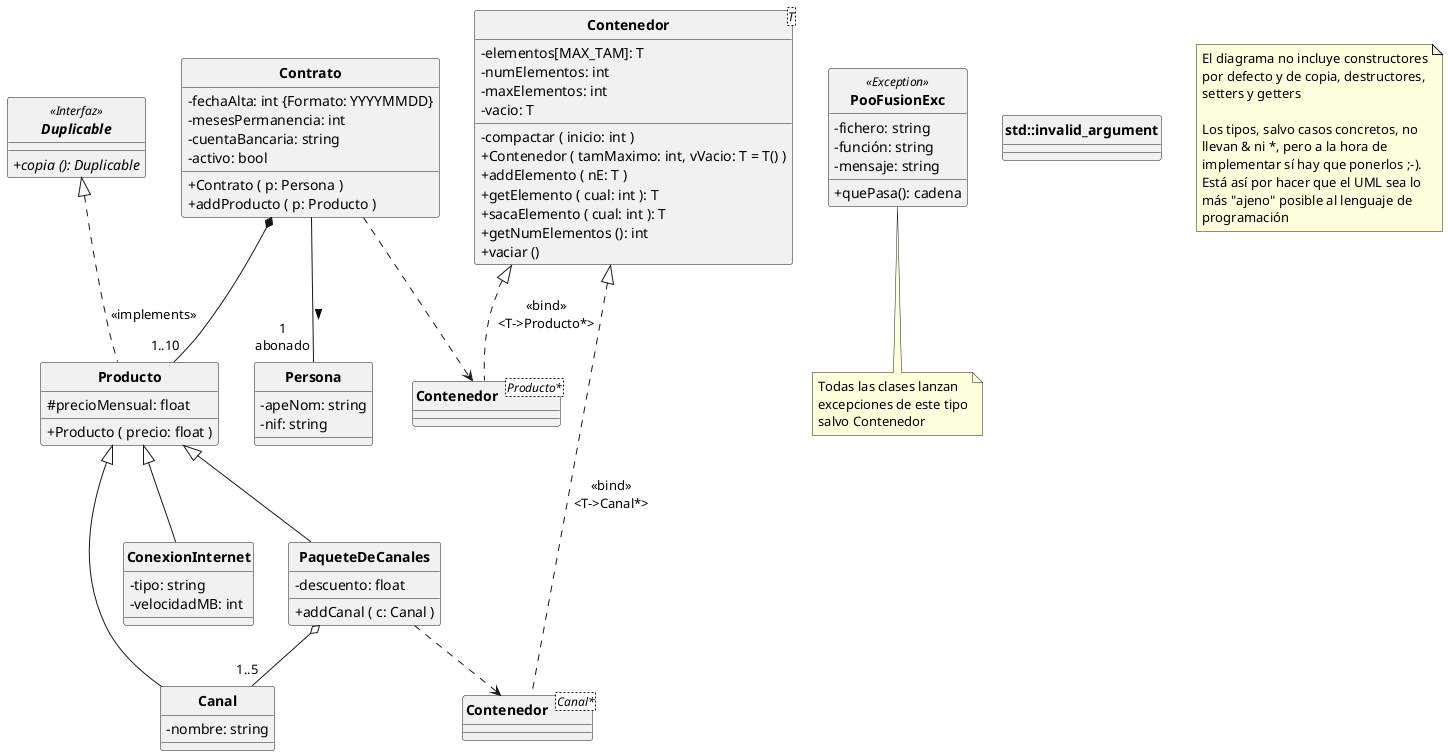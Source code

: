 @startuml

hide circle
skinparam classattributeiconsize 0
skinparam classFontStyle bold

interface Duplicable<<Interfaz>> {
   + {abstract} copia (): Duplicable
}

class Persona {
   - apeNom: string
   - nif: string
}

class Contrato {
   - fechaAlta: int {Formato: YYYYMMDD}
   - mesesPermanencia: int
   - cuentaBancaria: string
   - activo: bool
   + Contrato ( p: Persona )
   + addProducto ( p: Producto )
}

class Producto {
   # precioMensual: float
   + Producto ( precio: float )
}

class ConexionInternet {
   - tipo: string
   - velocidadMB: int
}

class Canal {
   - nombre: string
}

class PaqueteDeCanales {
   - descuento: float
   + addCanal ( c: Canal )
}

class Contenedor<T> {
   - elementos[MAX_TAM]: T
   - numElementos: int
   - maxElementos: int
   - vacio: T

   - compactar ( inicio: int )
   + Contenedor ( tamMaximo: int, vVacio: T = T() )
   + addElemento ( nE: T )
   + getElemento ( cual: int ): T
   + sacaElemento ( cual: int ): T
   + getNumElementos (): int
   + vaciar ()
}

class PooFusionExc<<Exception>> {
   - fichero: string
   - función: string
   - mensaje: string
   + quePasa(): cadena
}
note bottom of PooFusionExc
   Todas las clases lanzan
   excepciones de este tipo
   salvo Contenedor
end note

class std::invalid_argument

class "Contenedor<Canal*>" as CC {
}

class "Contenedor<Producto*>" as CP{
}


Contrato -- "1\nabonado" Persona: >
Producto <|-- ConexionInternet 
Producto <|-- Canal
Producto <|-- PaqueteDeCanales
Contenedor <|.. CP: <<bind>>\n<T->Producto*>
Contrato ..> CP
Contrato *-- "1..10" Producto
Duplicable <|.. Producto: <<implements>>
Contenedor <|.. CC: <<bind>>\n<T->Canal*>
PaqueteDeCanales o-- "1..5"Canal
PaqueteDeCanales ..> CC

note as Nota1
   El diagrama no incluye constructores
   por defecto y de copia, destructores,
   setters y getters

   Los tipos, salvo casos concretos, no
   llevan & ni *, pero a la hora de
   implementar sí hay que ponerlos ;-). 
   Está así por hacer que el UML sea lo
   más "ajeno" posible al lenguaje de
   programación
end note

@enduml